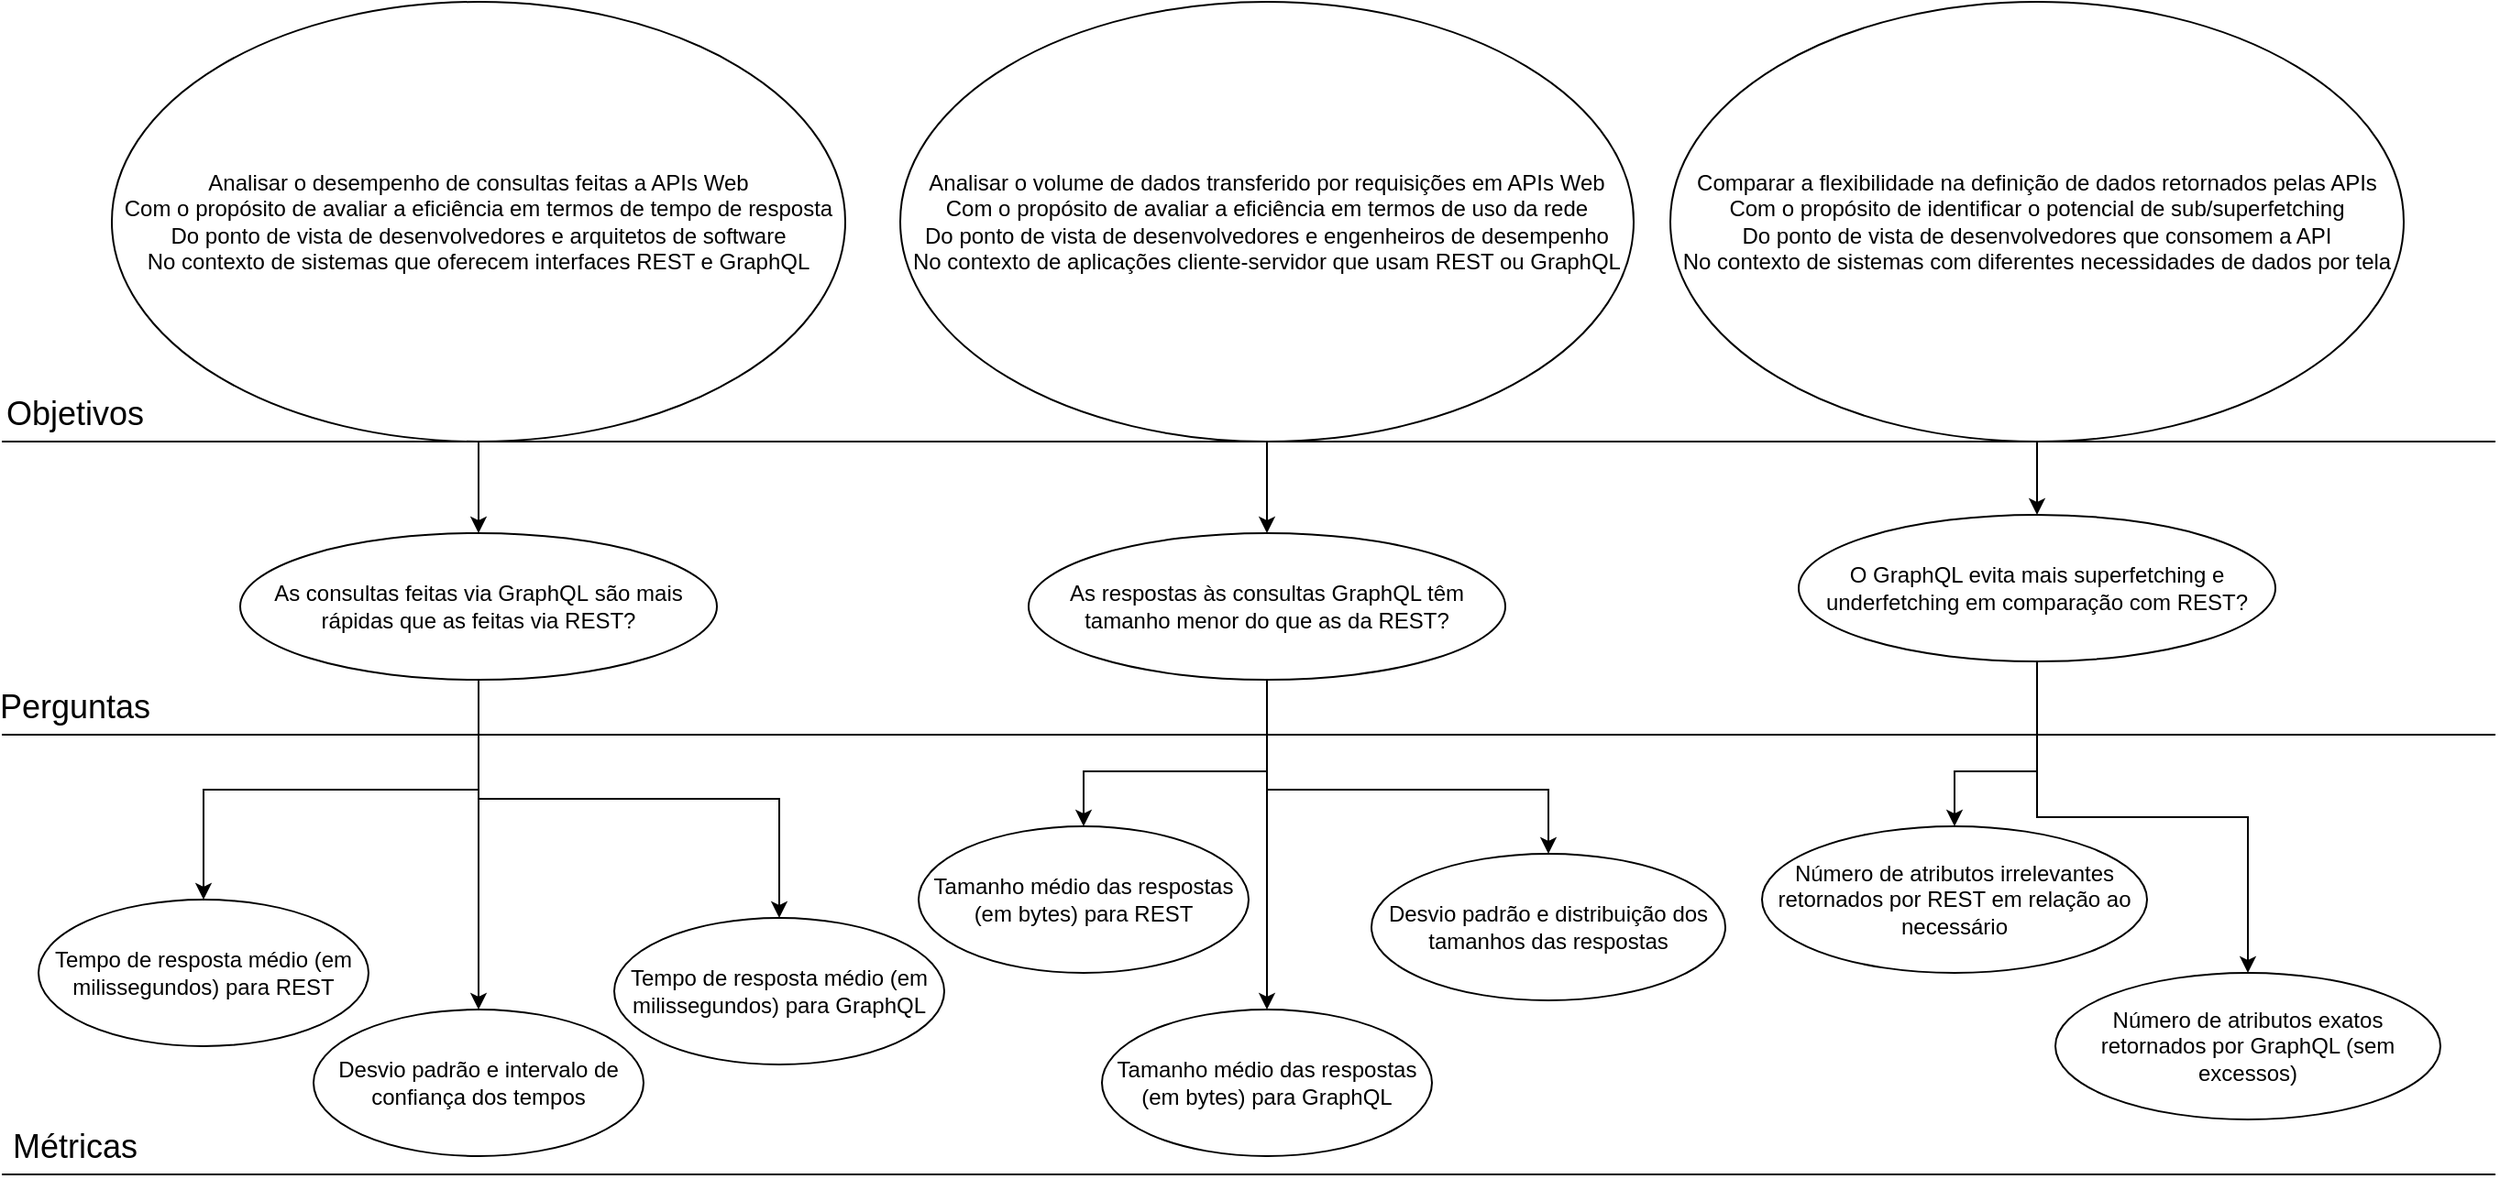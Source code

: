 <mxfile version="27.0.9">
  <diagram name="Página-1" id="H1slkef6s4ijlXLnpxdw">
    <mxGraphModel dx="1028" dy="611" grid="1" gridSize="10" guides="1" tooltips="1" connect="1" arrows="1" fold="1" page="1" pageScale="1" pageWidth="827" pageHeight="1169" math="0" shadow="0">
      <root>
        <mxCell id="0" />
        <mxCell id="1" parent="0" />
        <mxCell id="rpNIbIohMnNlEjVR_rIs-1" value="" style="endArrow=none;html=1;rounded=0;exitX=0.25;exitY=1;exitDx=0;exitDy=0;" edge="1" parent="1">
          <mxGeometry width="50" height="50" relative="1" as="geometry">
            <mxPoint x="80" y="320" as="sourcePoint" />
            <mxPoint x="1440" y="320" as="targetPoint" />
          </mxGeometry>
        </mxCell>
        <mxCell id="rpNIbIohMnNlEjVR_rIs-2" value="&lt;font style=&quot;font-size: 18px;&quot;&gt;Objetivos&lt;/font&gt;" style="text;html=1;align=center;verticalAlign=middle;whiteSpace=wrap;rounded=0;" vertex="1" parent="1">
          <mxGeometry x="80" y="290" width="80" height="30" as="geometry" />
        </mxCell>
        <mxCell id="rpNIbIohMnNlEjVR_rIs-5" style="edgeStyle=orthogonalEdgeStyle;rounded=0;orthogonalLoop=1;jettySize=auto;html=1;" edge="1" parent="1" source="rpNIbIohMnNlEjVR_rIs-3" target="rpNIbIohMnNlEjVR_rIs-4">
          <mxGeometry relative="1" as="geometry" />
        </mxCell>
        <mxCell id="rpNIbIohMnNlEjVR_rIs-3" value="&lt;div&gt;Analisar o desempenho de consultas feitas a APIs Web&lt;/div&gt;&lt;div&gt;Com o propósito de avaliar a eficiência em termos de tempo de resposta&lt;/div&gt;&lt;div&gt;Do ponto de vista de desenvolvedores e arquitetos de software&lt;/div&gt;&lt;div&gt;No contexto de sistemas que oferecem interfaces REST e GraphQL&lt;/div&gt;" style="ellipse;whiteSpace=wrap;html=1;" vertex="1" parent="1">
          <mxGeometry x="140" y="80" width="400" height="240" as="geometry" />
        </mxCell>
        <mxCell id="rpNIbIohMnNlEjVR_rIs-7" style="edgeStyle=orthogonalEdgeStyle;rounded=0;orthogonalLoop=1;jettySize=auto;html=1;entryX=0.5;entryY=0;entryDx=0;entryDy=0;" edge="1" parent="1" source="rpNIbIohMnNlEjVR_rIs-4" target="rpNIbIohMnNlEjVR_rIs-6">
          <mxGeometry relative="1" as="geometry">
            <Array as="points">
              <mxPoint x="340" y="510" />
              <mxPoint x="190" y="510" />
            </Array>
          </mxGeometry>
        </mxCell>
        <mxCell id="rpNIbIohMnNlEjVR_rIs-9" style="edgeStyle=orthogonalEdgeStyle;rounded=0;orthogonalLoop=1;jettySize=auto;html=1;" edge="1" parent="1" source="rpNIbIohMnNlEjVR_rIs-4" target="rpNIbIohMnNlEjVR_rIs-8">
          <mxGeometry relative="1" as="geometry" />
        </mxCell>
        <mxCell id="rpNIbIohMnNlEjVR_rIs-11" style="edgeStyle=orthogonalEdgeStyle;rounded=0;orthogonalLoop=1;jettySize=auto;html=1;" edge="1" parent="1" source="rpNIbIohMnNlEjVR_rIs-4" target="rpNIbIohMnNlEjVR_rIs-10">
          <mxGeometry relative="1" as="geometry" />
        </mxCell>
        <mxCell id="rpNIbIohMnNlEjVR_rIs-4" value="As consultas feitas&amp;nbsp;&lt;span style=&quot;background-color: transparent; color: light-dark(rgb(0, 0, 0), rgb(255, 255, 255));&quot;&gt;via GraphQL&amp;nbsp;&lt;/span&gt;&lt;span style=&quot;background-color: transparent; color: light-dark(rgb(0, 0, 0), rgb(255, 255, 255));&quot;&gt;são mais rápidas&amp;nbsp;&lt;/span&gt;&lt;span style=&quot;background-color: transparent; color: light-dark(rgb(0, 0, 0), rgb(255, 255, 255));&quot;&gt;que as feitas via REST?&lt;/span&gt;" style="ellipse;whiteSpace=wrap;html=1;" vertex="1" parent="1">
          <mxGeometry x="210" y="370" width="260" height="80" as="geometry" />
        </mxCell>
        <mxCell id="rpNIbIohMnNlEjVR_rIs-6" value="Tempo de resposta médio (em milissegundos) para REST" style="ellipse;whiteSpace=wrap;html=1;" vertex="1" parent="1">
          <mxGeometry x="100" y="570" width="180" height="80" as="geometry" />
        </mxCell>
        <mxCell id="rpNIbIohMnNlEjVR_rIs-8" value="Tempo de resposta médio (em milissegundos) para GraphQL" style="ellipse;whiteSpace=wrap;html=1;" vertex="1" parent="1">
          <mxGeometry x="414" y="580" width="180" height="80" as="geometry" />
        </mxCell>
        <mxCell id="rpNIbIohMnNlEjVR_rIs-10" value="Desvio padrão e intervalo de confiança dos tempos" style="ellipse;whiteSpace=wrap;html=1;" vertex="1" parent="1">
          <mxGeometry x="250" y="630" width="180" height="80" as="geometry" />
        </mxCell>
        <mxCell id="rpNIbIohMnNlEjVR_rIs-18" style="edgeStyle=orthogonalEdgeStyle;rounded=0;orthogonalLoop=1;jettySize=auto;html=1;" edge="1" parent="1" source="rpNIbIohMnNlEjVR_rIs-12" target="rpNIbIohMnNlEjVR_rIs-17">
          <mxGeometry relative="1" as="geometry">
            <Array as="points">
              <mxPoint x="770" y="330" />
              <mxPoint x="770" y="330" />
            </Array>
          </mxGeometry>
        </mxCell>
        <mxCell id="rpNIbIohMnNlEjVR_rIs-12" value="&lt;div&gt;Analisar o volume de dados transferido por requisições em APIs Web&lt;/div&gt;&lt;div&gt;Com o propósito de avaliar a eficiência em termos de uso da rede&lt;/div&gt;&lt;div&gt;Do ponto de vista de desenvolvedores e engenheiros de desempenho&lt;/div&gt;&lt;div&gt;No contexto de aplicações cliente-servidor que usam REST ou GraphQL&lt;/div&gt;" style="ellipse;whiteSpace=wrap;html=1;" vertex="1" parent="1">
          <mxGeometry x="570" y="80" width="400" height="240" as="geometry" />
        </mxCell>
        <mxCell id="rpNIbIohMnNlEjVR_rIs-13" value="" style="endArrow=none;html=1;rounded=0;exitX=0.25;exitY=1;exitDx=0;exitDy=0;" edge="1" parent="1">
          <mxGeometry width="50" height="50" relative="1" as="geometry">
            <mxPoint x="80" y="480" as="sourcePoint" />
            <mxPoint x="1440" y="480" as="targetPoint" />
          </mxGeometry>
        </mxCell>
        <mxCell id="rpNIbIohMnNlEjVR_rIs-14" value="&lt;span style=&quot;font-size: 18px;&quot;&gt;Perguntas&lt;/span&gt;" style="text;html=1;align=center;verticalAlign=middle;whiteSpace=wrap;rounded=0;" vertex="1" parent="1">
          <mxGeometry x="80" y="450" width="80" height="30" as="geometry" />
        </mxCell>
        <mxCell id="rpNIbIohMnNlEjVR_rIs-15" value="" style="endArrow=none;html=1;rounded=0;exitX=0.25;exitY=1;exitDx=0;exitDy=0;" edge="1" parent="1">
          <mxGeometry width="50" height="50" relative="1" as="geometry">
            <mxPoint x="80" y="720" as="sourcePoint" />
            <mxPoint x="1440" y="720" as="targetPoint" />
          </mxGeometry>
        </mxCell>
        <mxCell id="rpNIbIohMnNlEjVR_rIs-16" value="&lt;span style=&quot;font-size: 18px;&quot;&gt;Métricas&lt;/span&gt;" style="text;html=1;align=center;verticalAlign=middle;whiteSpace=wrap;rounded=0;" vertex="1" parent="1">
          <mxGeometry x="80" y="690" width="80" height="30" as="geometry" />
        </mxCell>
        <mxCell id="rpNIbIohMnNlEjVR_rIs-22" style="edgeStyle=orthogonalEdgeStyle;rounded=0;orthogonalLoop=1;jettySize=auto;html=1;" edge="1" parent="1" source="rpNIbIohMnNlEjVR_rIs-17" target="rpNIbIohMnNlEjVR_rIs-19">
          <mxGeometry relative="1" as="geometry">
            <Array as="points">
              <mxPoint x="770" y="500" />
              <mxPoint x="670" y="500" />
            </Array>
          </mxGeometry>
        </mxCell>
        <mxCell id="rpNIbIohMnNlEjVR_rIs-23" style="edgeStyle=orthogonalEdgeStyle;rounded=0;orthogonalLoop=1;jettySize=auto;html=1;" edge="1" parent="1" source="rpNIbIohMnNlEjVR_rIs-17" target="rpNIbIohMnNlEjVR_rIs-20">
          <mxGeometry relative="1" as="geometry">
            <Array as="points">
              <mxPoint x="770" y="500" />
              <mxPoint x="770" y="500" />
            </Array>
          </mxGeometry>
        </mxCell>
        <mxCell id="rpNIbIohMnNlEjVR_rIs-24" style="edgeStyle=orthogonalEdgeStyle;rounded=0;orthogonalLoop=1;jettySize=auto;html=1;entryX=0.5;entryY=0;entryDx=0;entryDy=0;" edge="1" parent="1" source="rpNIbIohMnNlEjVR_rIs-17" target="rpNIbIohMnNlEjVR_rIs-21">
          <mxGeometry relative="1" as="geometry">
            <Array as="points">
              <mxPoint x="770" y="510" />
              <mxPoint x="924" y="510" />
            </Array>
          </mxGeometry>
        </mxCell>
        <mxCell id="rpNIbIohMnNlEjVR_rIs-17" value="As respostas às consultas GraphQL têm tamanho menor do que as da REST?" style="ellipse;whiteSpace=wrap;html=1;" vertex="1" parent="1">
          <mxGeometry x="640" y="370" width="260" height="80" as="geometry" />
        </mxCell>
        <mxCell id="rpNIbIohMnNlEjVR_rIs-19" value="Tamanho médio das respostas (em bytes) para REST" style="ellipse;whiteSpace=wrap;html=1;" vertex="1" parent="1">
          <mxGeometry x="580" y="530" width="180" height="80" as="geometry" />
        </mxCell>
        <mxCell id="rpNIbIohMnNlEjVR_rIs-20" value="Tamanho médio das respostas (em bytes) para GraphQL" style="ellipse;whiteSpace=wrap;html=1;" vertex="1" parent="1">
          <mxGeometry x="680" y="630" width="180" height="80" as="geometry" />
        </mxCell>
        <mxCell id="rpNIbIohMnNlEjVR_rIs-21" value="Desvio padrão e distribuição dos tamanhos das respostas" style="ellipse;whiteSpace=wrap;html=1;" vertex="1" parent="1">
          <mxGeometry x="827" y="545" width="193" height="80" as="geometry" />
        </mxCell>
        <mxCell id="rpNIbIohMnNlEjVR_rIs-27" style="edgeStyle=orthogonalEdgeStyle;rounded=0;orthogonalLoop=1;jettySize=auto;html=1;" edge="1" parent="1" source="rpNIbIohMnNlEjVR_rIs-25" target="rpNIbIohMnNlEjVR_rIs-26">
          <mxGeometry relative="1" as="geometry" />
        </mxCell>
        <mxCell id="rpNIbIohMnNlEjVR_rIs-25" value="&lt;div&gt;Comparar a flexibilidade na definição de dados retornados pelas APIs&lt;/div&gt;&lt;div&gt;Com o propósito de identificar o potencial de sub/superfetching&lt;/div&gt;&lt;div&gt;Do ponto de vista de desenvolvedores que consomem a API&lt;/div&gt;&lt;div&gt;No contexto de sistemas com diferentes necessidades de dados por tela&lt;/div&gt;" style="ellipse;whiteSpace=wrap;html=1;" vertex="1" parent="1">
          <mxGeometry x="990" y="80" width="400" height="240" as="geometry" />
        </mxCell>
        <mxCell id="rpNIbIohMnNlEjVR_rIs-29" style="edgeStyle=orthogonalEdgeStyle;rounded=0;orthogonalLoop=1;jettySize=auto;html=1;entryX=0.5;entryY=0;entryDx=0;entryDy=0;" edge="1" parent="1" source="rpNIbIohMnNlEjVR_rIs-26" target="rpNIbIohMnNlEjVR_rIs-28">
          <mxGeometry relative="1" as="geometry">
            <Array as="points">
              <mxPoint x="1190" y="500" />
              <mxPoint x="1145" y="500" />
            </Array>
          </mxGeometry>
        </mxCell>
        <mxCell id="rpNIbIohMnNlEjVR_rIs-31" style="edgeStyle=orthogonalEdgeStyle;rounded=0;orthogonalLoop=1;jettySize=auto;html=1;" edge="1" parent="1" source="rpNIbIohMnNlEjVR_rIs-26" target="rpNIbIohMnNlEjVR_rIs-30">
          <mxGeometry relative="1" as="geometry" />
        </mxCell>
        <mxCell id="rpNIbIohMnNlEjVR_rIs-26" value="O GraphQL evita mais superfetching e underfetching em comparação com REST?" style="ellipse;whiteSpace=wrap;html=1;" vertex="1" parent="1">
          <mxGeometry x="1060" y="360" width="260" height="80" as="geometry" />
        </mxCell>
        <mxCell id="rpNIbIohMnNlEjVR_rIs-28" value="Número de atributos irrelevantes retornados por REST em relação ao necessário" style="ellipse;whiteSpace=wrap;html=1;" vertex="1" parent="1">
          <mxGeometry x="1040" y="530" width="210" height="80" as="geometry" />
        </mxCell>
        <mxCell id="rpNIbIohMnNlEjVR_rIs-30" value="&lt;div&gt;Número de atributos exatos retornados por GraphQL (sem excessos)&lt;/div&gt;" style="ellipse;whiteSpace=wrap;html=1;" vertex="1" parent="1">
          <mxGeometry x="1200" y="610" width="210" height="80" as="geometry" />
        </mxCell>
      </root>
    </mxGraphModel>
  </diagram>
</mxfile>
